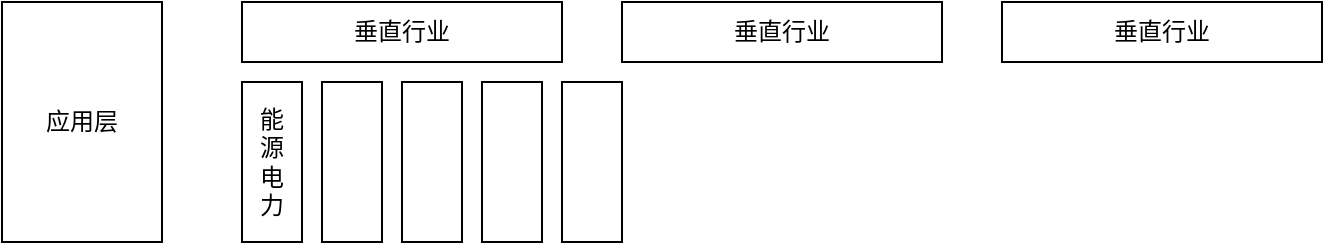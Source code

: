 <mxfile version="15.4.3" type="github">
  <diagram id="yiBgiRCkKJPcv2Lnv_mv" name="Page-1">
    <mxGraphModel dx="782" dy="474" grid="1" gridSize="10" guides="1" tooltips="1" connect="1" arrows="1" fold="1" page="1" pageScale="1" pageWidth="850" pageHeight="1100" math="0" shadow="0">
      <root>
        <mxCell id="0" />
        <mxCell id="1" parent="0" />
        <mxCell id="rwNXe6uteSH2ScPEwT7D-1" value="应用层" style="rounded=0;whiteSpace=wrap;html=1;" vertex="1" parent="1">
          <mxGeometry x="120" y="80" width="80" height="120" as="geometry" />
        </mxCell>
        <mxCell id="rwNXe6uteSH2ScPEwT7D-2" value="垂直行业" style="rounded=0;whiteSpace=wrap;html=1;" vertex="1" parent="1">
          <mxGeometry x="240" y="80" width="160" height="30" as="geometry" />
        </mxCell>
        <mxCell id="rwNXe6uteSH2ScPEwT7D-3" value="垂直行业" style="rounded=0;whiteSpace=wrap;html=1;" vertex="1" parent="1">
          <mxGeometry x="430" y="80" width="160" height="30" as="geometry" />
        </mxCell>
        <mxCell id="rwNXe6uteSH2ScPEwT7D-4" value="垂直行业" style="rounded=0;whiteSpace=wrap;html=1;" vertex="1" parent="1">
          <mxGeometry x="620" y="80" width="160" height="30" as="geometry" />
        </mxCell>
        <mxCell id="rwNXe6uteSH2ScPEwT7D-5" value="能&lt;br&gt;源&lt;br&gt;电&lt;br&gt;力" style="rounded=0;whiteSpace=wrap;html=1;" vertex="1" parent="1">
          <mxGeometry x="240" y="120" width="30" height="80" as="geometry" />
        </mxCell>
        <mxCell id="rwNXe6uteSH2ScPEwT7D-6" value="" style="rounded=0;whiteSpace=wrap;html=1;" vertex="1" parent="1">
          <mxGeometry x="280" y="120" width="30" height="80" as="geometry" />
        </mxCell>
        <mxCell id="rwNXe6uteSH2ScPEwT7D-7" value="" style="rounded=0;whiteSpace=wrap;html=1;" vertex="1" parent="1">
          <mxGeometry x="320" y="120" width="30" height="80" as="geometry" />
        </mxCell>
        <mxCell id="rwNXe6uteSH2ScPEwT7D-8" value="" style="rounded=0;whiteSpace=wrap;html=1;" vertex="1" parent="1">
          <mxGeometry x="360" y="120" width="30" height="80" as="geometry" />
        </mxCell>
        <mxCell id="rwNXe6uteSH2ScPEwT7D-9" value="" style="rounded=0;whiteSpace=wrap;html=1;" vertex="1" parent="1">
          <mxGeometry x="400" y="120" width="30" height="80" as="geometry" />
        </mxCell>
      </root>
    </mxGraphModel>
  </diagram>
</mxfile>
